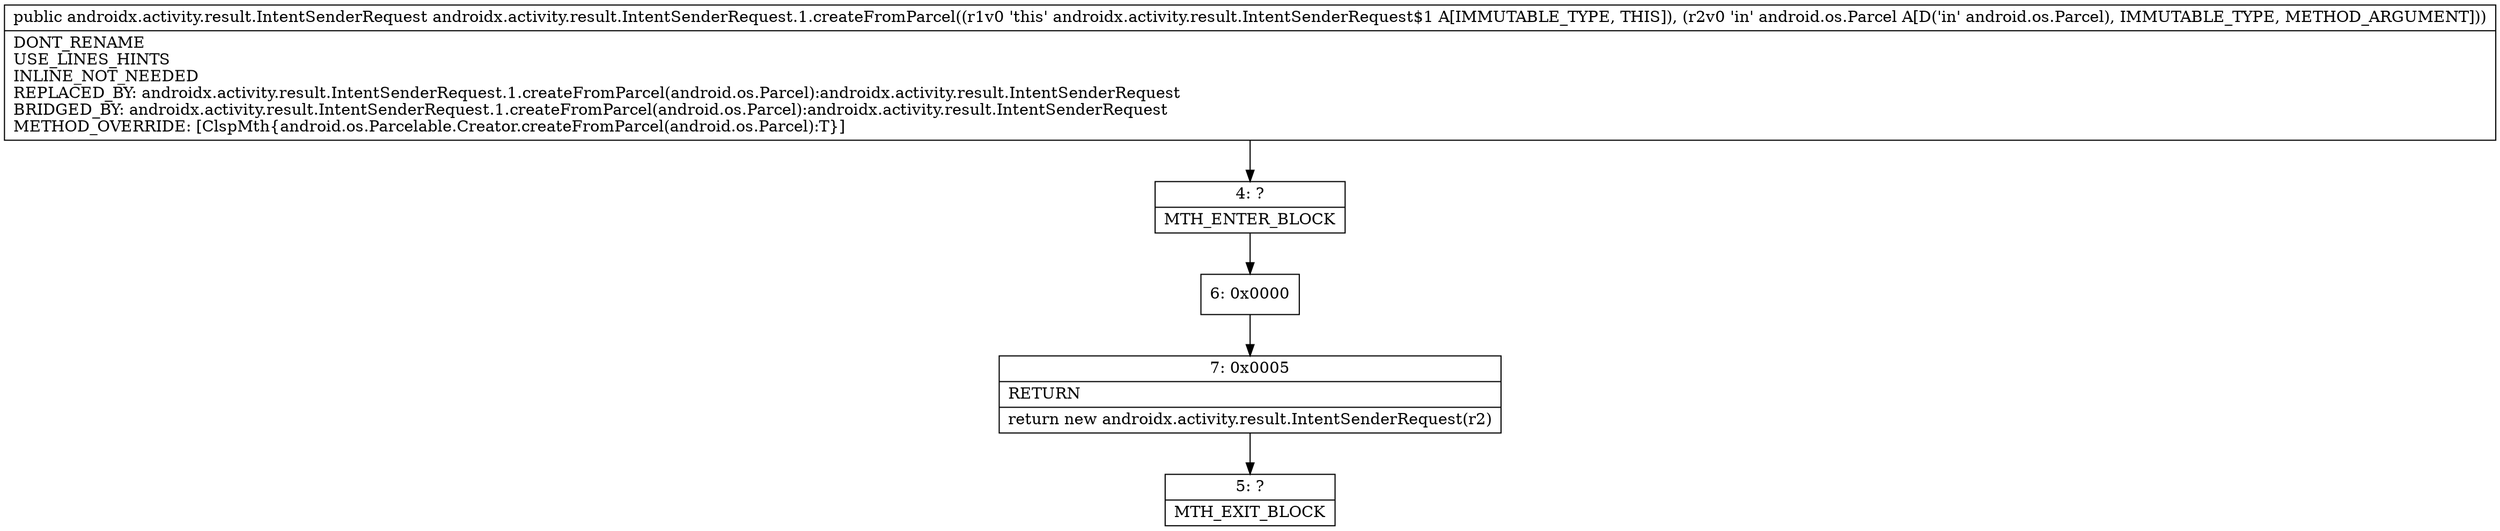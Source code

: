 digraph "CFG forandroidx.activity.result.IntentSenderRequest.1.createFromParcel(Landroid\/os\/Parcel;)Landroidx\/activity\/result\/IntentSenderRequest;" {
Node_4 [shape=record,label="{4\:\ ?|MTH_ENTER_BLOCK\l}"];
Node_6 [shape=record,label="{6\:\ 0x0000}"];
Node_7 [shape=record,label="{7\:\ 0x0005|RETURN\l|return new androidx.activity.result.IntentSenderRequest(r2)\l}"];
Node_5 [shape=record,label="{5\:\ ?|MTH_EXIT_BLOCK\l}"];
MethodNode[shape=record,label="{public androidx.activity.result.IntentSenderRequest androidx.activity.result.IntentSenderRequest.1.createFromParcel((r1v0 'this' androidx.activity.result.IntentSenderRequest$1 A[IMMUTABLE_TYPE, THIS]), (r2v0 'in' android.os.Parcel A[D('in' android.os.Parcel), IMMUTABLE_TYPE, METHOD_ARGUMENT]))  | DONT_RENAME\lUSE_LINES_HINTS\lINLINE_NOT_NEEDED\lREPLACED_BY: androidx.activity.result.IntentSenderRequest.1.createFromParcel(android.os.Parcel):androidx.activity.result.IntentSenderRequest\lBRIDGED_BY: androidx.activity.result.IntentSenderRequest.1.createFromParcel(android.os.Parcel):androidx.activity.result.IntentSenderRequest\lMETHOD_OVERRIDE: [ClspMth\{android.os.Parcelable.Creator.createFromParcel(android.os.Parcel):T\}]\l}"];
MethodNode -> Node_4;Node_4 -> Node_6;
Node_6 -> Node_7;
Node_7 -> Node_5;
}

